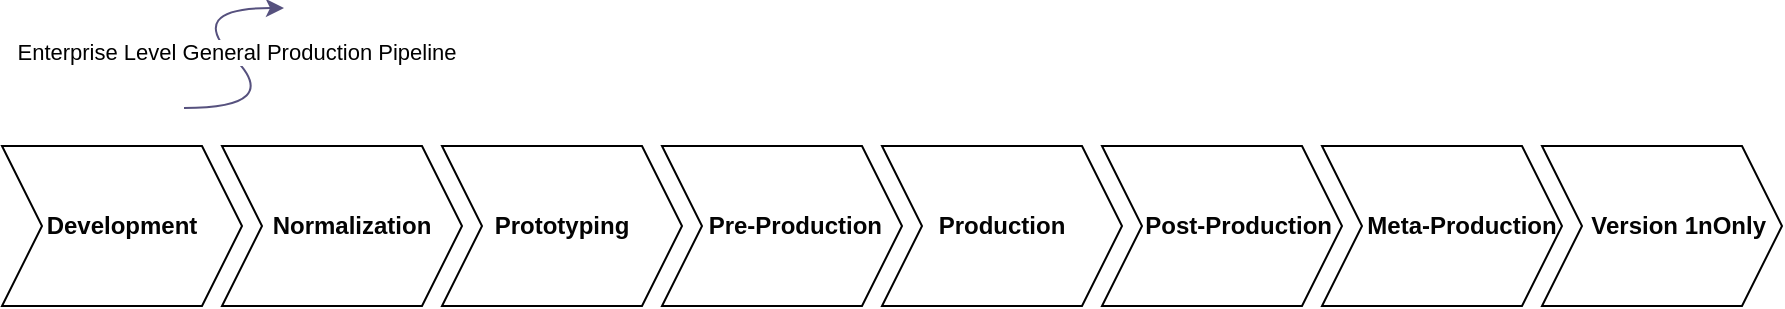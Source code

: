 <mxfile version="21.5.1" type="device">
  <diagram id="Z_KL5xVc9bEl9ZVxKBoQ" name="Page-1">
    <mxGraphModel dx="898" dy="402" grid="0" gridSize="10" guides="1" tooltips="1" connect="1" arrows="1" fold="1" page="1" pageScale="1" pageWidth="1100" pageHeight="850" background="#FFFFFF" math="0" shadow="0">
      <root>
        <mxCell id="0" />
        <mxCell id="1" parent="0" />
        <mxCell id="NckqFXnQLcit9RNIbjrK-1" value="&lt;div style=&quot;&quot;&gt;&lt;span style=&quot;background-color: initial;&quot;&gt;Prototyping&lt;/span&gt;&lt;/div&gt;" style="shape=step;perimeter=stepPerimeter;whiteSpace=wrap;html=1;fixedSize=1;align=center;fillColor=none;fontStyle=1;fontColor=#030303;strokeColor=#000000;" vertex="1" parent="1">
          <mxGeometry x="325" y="385" width="120" height="80" as="geometry" />
        </mxCell>
        <mxCell id="NckqFXnQLcit9RNIbjrK-2" value="Development" style="shape=step;perimeter=stepPerimeter;whiteSpace=wrap;html=1;fixedSize=1;fillColor=none;fontStyle=1;fontColor=#030303;strokeColor=#000000;" vertex="1" parent="1">
          <mxGeometry x="105" y="385" width="120" height="80" as="geometry" />
        </mxCell>
        <mxCell id="NckqFXnQLcit9RNIbjrK-3" value="&amp;nbsp; &amp;nbsp;Normalization" style="shape=step;perimeter=stepPerimeter;whiteSpace=wrap;html=1;fixedSize=1;align=center;fillColor=none;fontStyle=1;fontColor=#030303;strokeColor=#000000;" vertex="1" parent="1">
          <mxGeometry x="215" y="385" width="120" height="80" as="geometry" />
        </mxCell>
        <mxCell id="NckqFXnQLcit9RNIbjrK-5" value="&amp;nbsp; &amp;nbsp; Pre-Production" style="shape=step;perimeter=stepPerimeter;whiteSpace=wrap;html=1;fixedSize=1;fillColor=none;fontStyle=1;fontColor=#030303;strokeColor=#000000;" vertex="1" parent="1">
          <mxGeometry x="435" y="385" width="120" height="80" as="geometry" />
        </mxCell>
        <mxCell id="NckqFXnQLcit9RNIbjrK-10" value="Production" style="shape=step;perimeter=stepPerimeter;whiteSpace=wrap;html=1;fixedSize=1;fillColor=none;fontStyle=1;fontColor=#030303;strokeColor=#000000;" vertex="1" parent="1">
          <mxGeometry x="545" y="385" width="120" height="80" as="geometry" />
        </mxCell>
        <mxCell id="NckqFXnQLcit9RNIbjrK-12" value="&amp;nbsp; &amp;nbsp; &amp;nbsp;Version 1nOnly" style="shape=step;perimeter=stepPerimeter;whiteSpace=wrap;html=1;fixedSize=1;fillColor=none;fontStyle=1;fontColor=#030303;strokeColor=#000000;" vertex="1" parent="1">
          <mxGeometry x="875" y="385" width="120" height="80" as="geometry" />
        </mxCell>
        <mxCell id="NckqFXnQLcit9RNIbjrK-13" value="&amp;nbsp; &amp;nbsp; &amp;nbsp;Post-Production" style="shape=step;perimeter=stepPerimeter;whiteSpace=wrap;html=1;fixedSize=1;fillColor=none;fontStyle=1;fontColor=#030303;strokeColor=#000000;" vertex="1" parent="1">
          <mxGeometry x="655" y="385" width="120" height="80" as="geometry" />
        </mxCell>
        <mxCell id="NckqFXnQLcit9RNIbjrK-14" value="&amp;nbsp; &amp;nbsp; &amp;nbsp; Meta-Production" style="shape=step;perimeter=stepPerimeter;whiteSpace=wrap;html=1;fixedSize=1;fillColor=none;fontStyle=1;fontColor=#030303;strokeColor=#000000;" vertex="1" parent="1">
          <mxGeometry x="765" y="385" width="120" height="80" as="geometry" />
        </mxCell>
        <mxCell id="NckqFXnQLcit9RNIbjrK-16" value="" style="curved=1;endArrow=classic;html=1;rounded=0;fillColor=#d0cee2;strokeColor=#56517e;" edge="1" parent="1">
          <mxGeometry width="50" height="50" relative="1" as="geometry">
            <mxPoint x="196" y="366" as="sourcePoint" />
            <mxPoint x="246" y="316" as="targetPoint" />
            <Array as="points">
              <mxPoint x="246" y="366" />
              <mxPoint x="196" y="316" />
            </Array>
          </mxGeometry>
        </mxCell>
        <mxCell id="NckqFXnQLcit9RNIbjrK-17" value="Enterprise Level General Production Pipeline" style="edgeLabel;html=1;align=center;verticalAlign=middle;resizable=0;points=[];" vertex="1" connectable="0" parent="NckqFXnQLcit9RNIbjrK-16">
          <mxGeometry x="0.012" y="-3" relative="1" as="geometry">
            <mxPoint x="-1" as="offset" />
          </mxGeometry>
        </mxCell>
      </root>
    </mxGraphModel>
  </diagram>
</mxfile>
